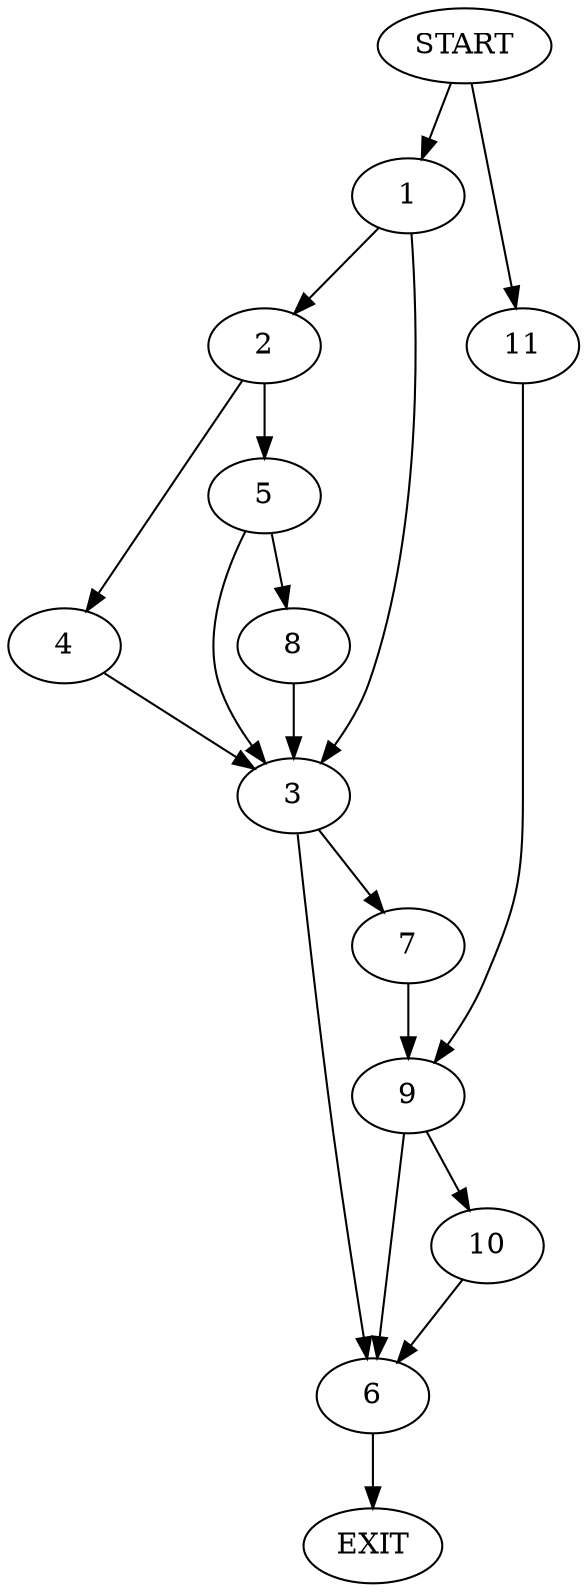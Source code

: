 digraph {
0 [label="START"]
12 [label="EXIT"]
0 -> 1
1 -> 2
1 -> 3
2 -> 4
2 -> 5
3 -> 6
3 -> 7
4 -> 3
5 -> 8
5 -> 3
8 -> 3
6 -> 12
7 -> 9
9 -> 6
9 -> 10
0 -> 11
11 -> 9
10 -> 6
}

